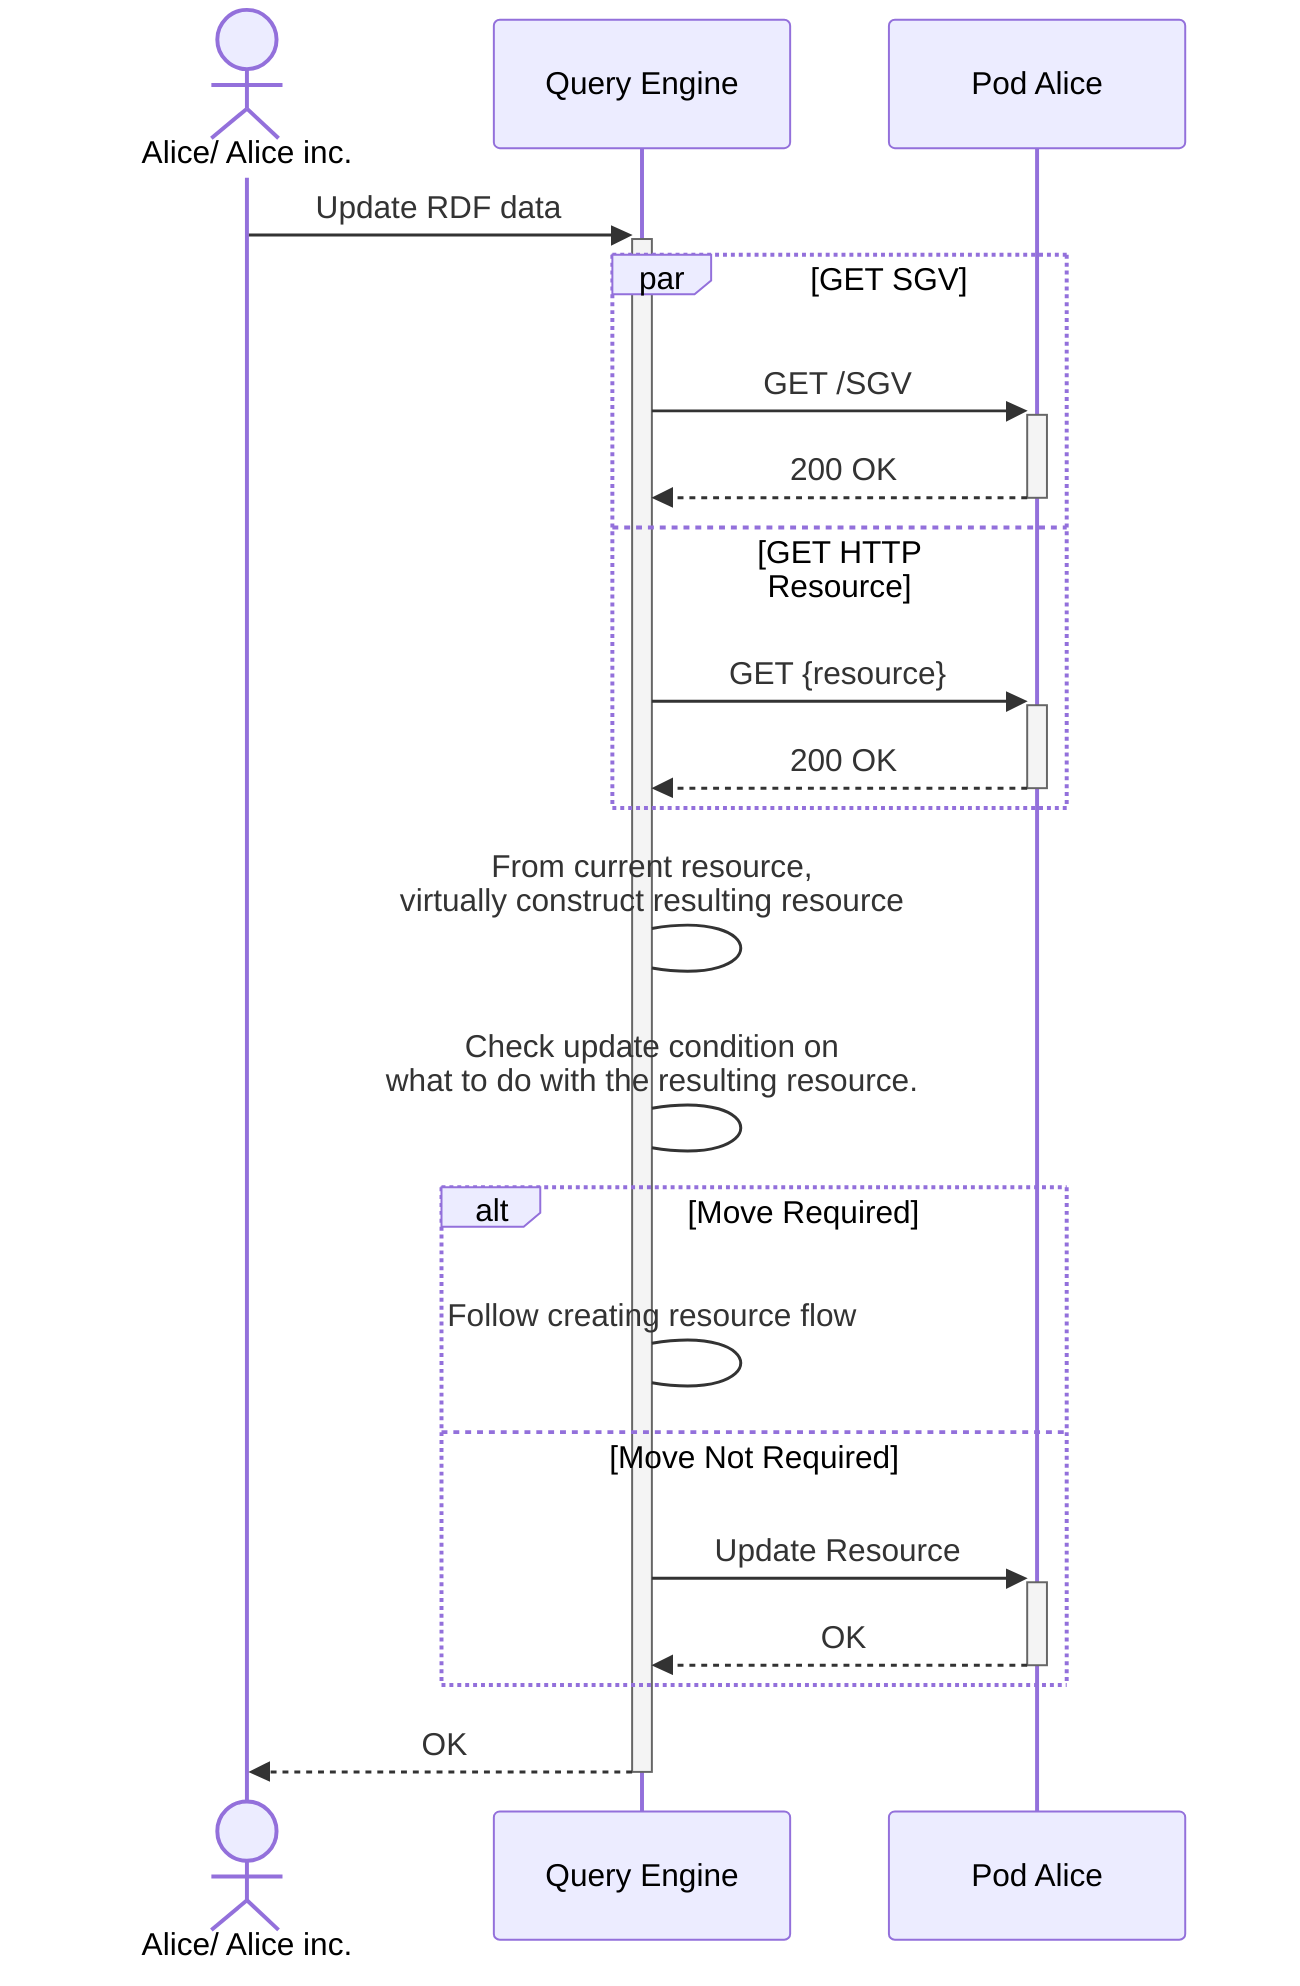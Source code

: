 sequenceDiagram
    actor A as Alice/ Alice inc.
    participant QE as Query Engine
    participant PA as Pod Alice

    A ->>+ QE: Update RDF data
    par GET SGV
        QE ->>+ PA: GET /SGV
        PA -->>- QE: 200 OK
    and GET HTTP Resource
        QE ->>+ PA: GET {resource}
        PA -->>- QE: 200 OK
    end

    QE -> QE: From current resource,<br/>virtually construct resulting resource
    QE -> QE: Check update condition on<br/>what to do with the resulting resource.

    alt Move Required
        QE -> QE: Follow creating resource flow
    else Move Not Required
        QE ->>+ PA: Update Resource
        PA -->>- QE: OK
    end

    QE -->>- A: OK